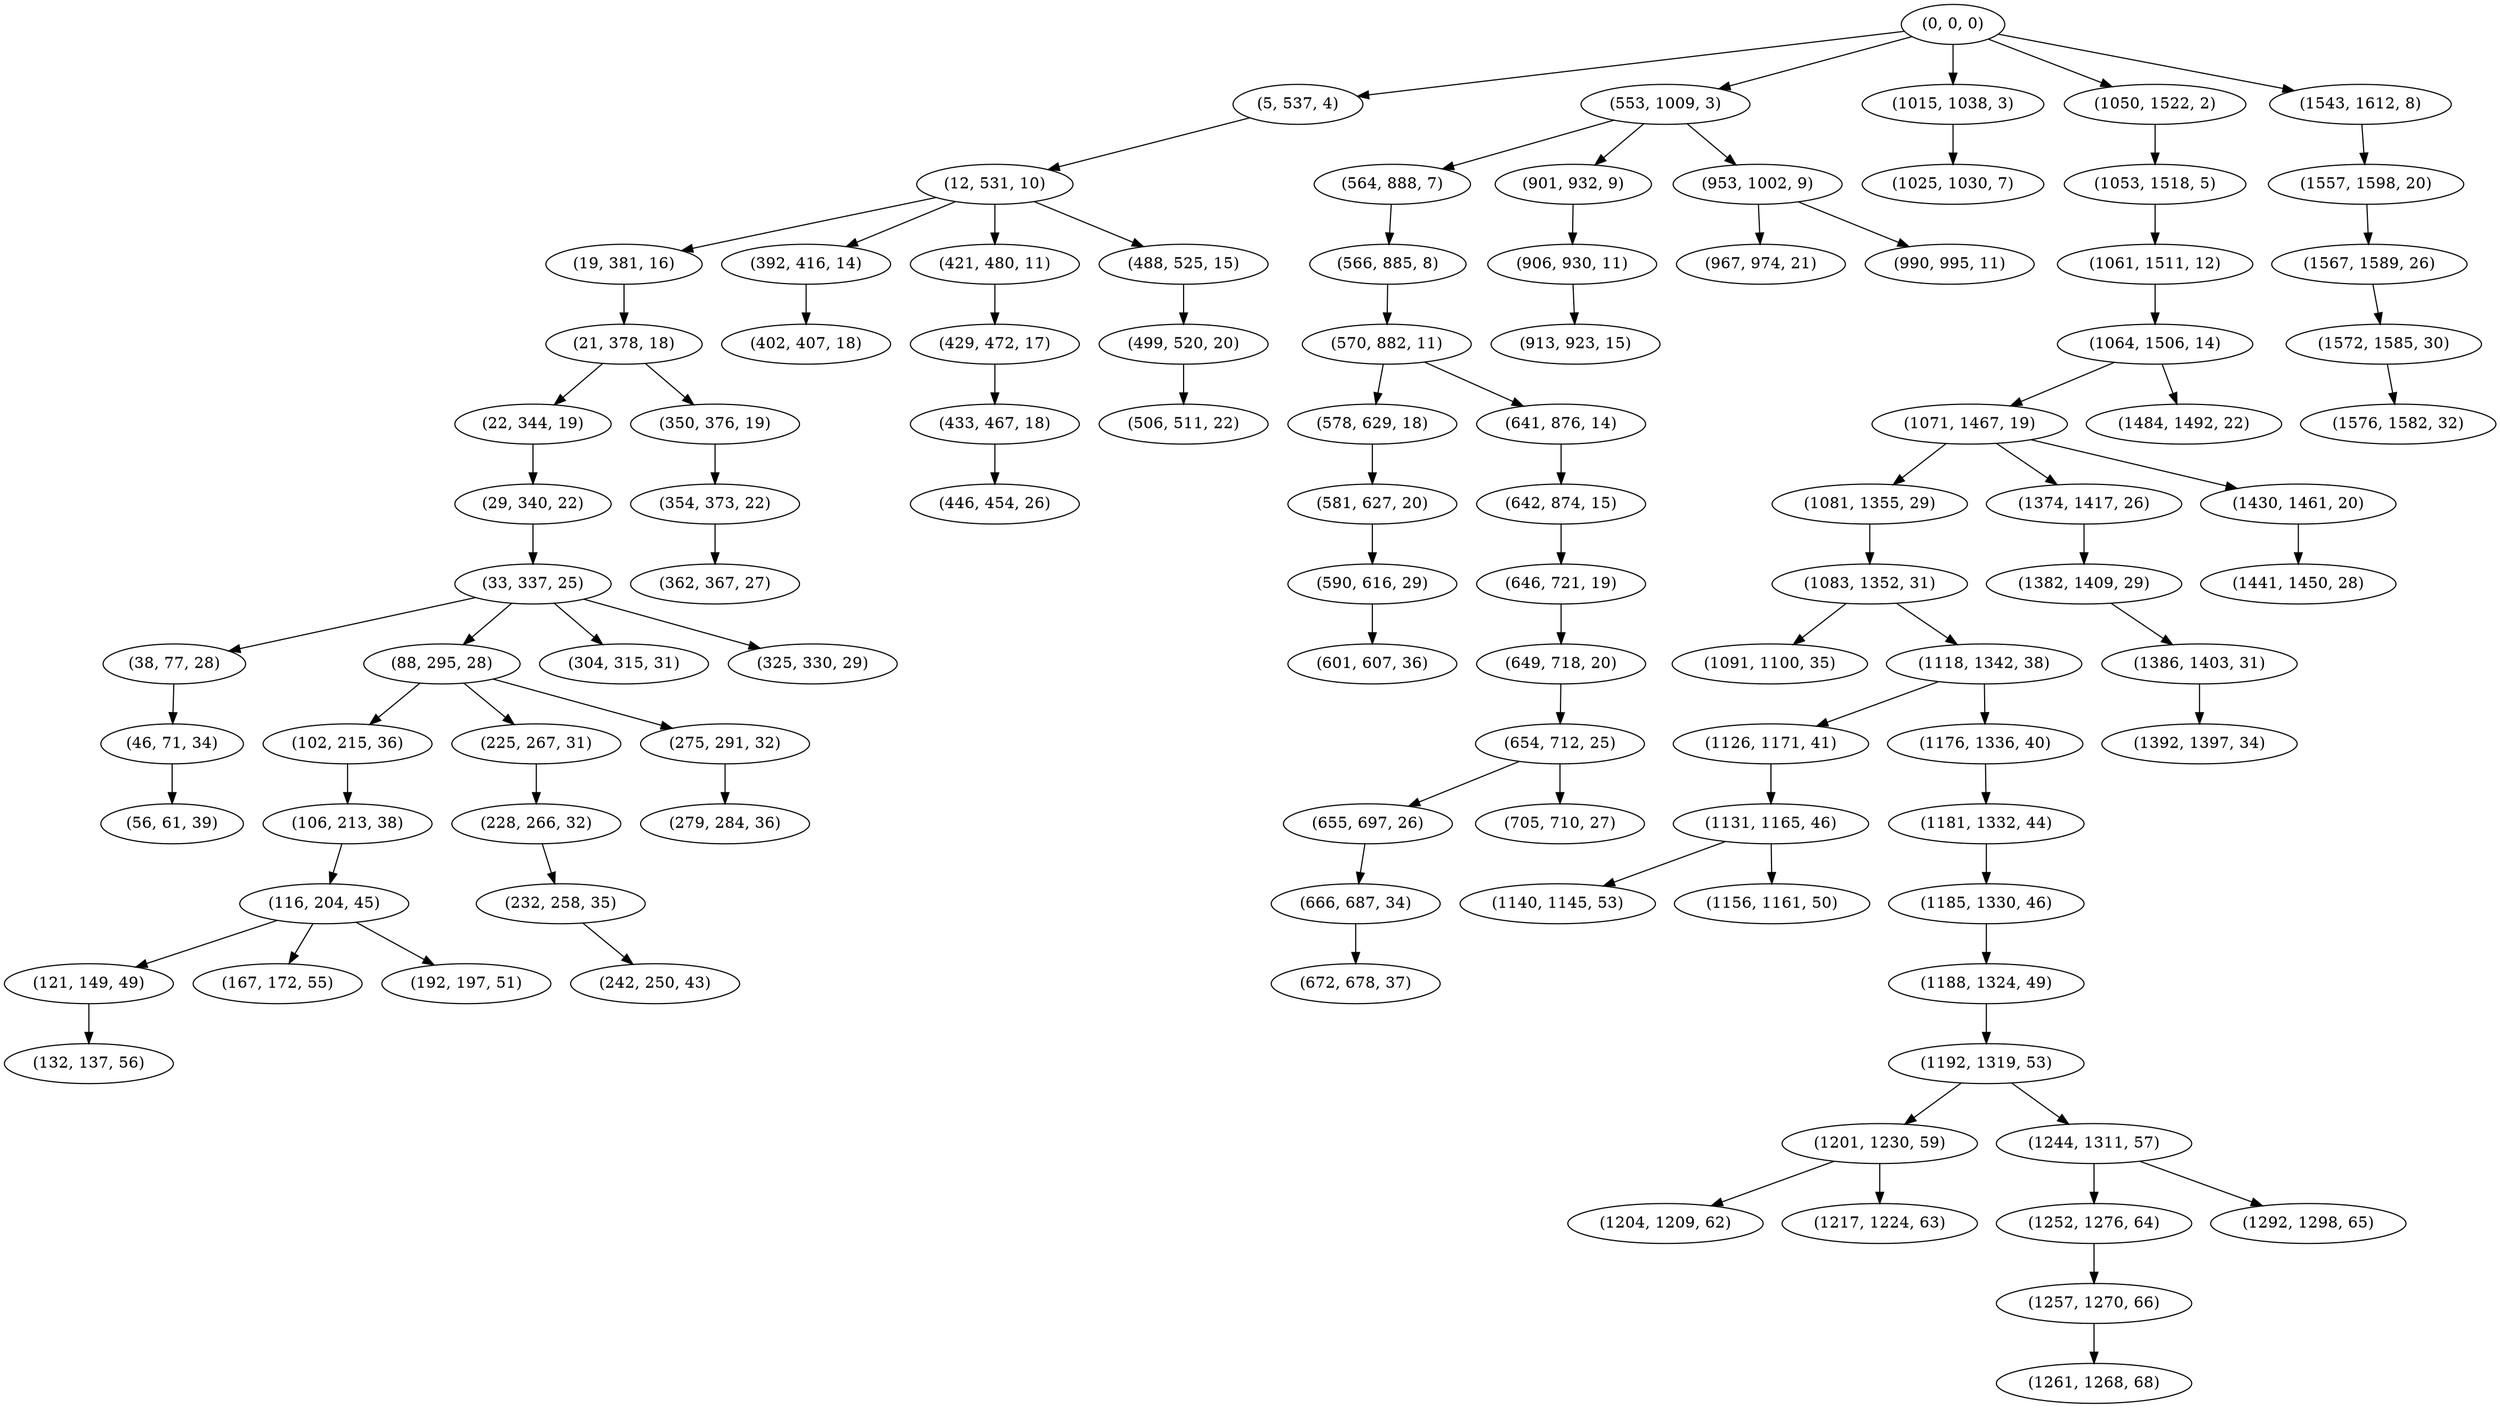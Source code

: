 digraph tree {
    "(0, 0, 0)";
    "(5, 537, 4)";
    "(12, 531, 10)";
    "(19, 381, 16)";
    "(21, 378, 18)";
    "(22, 344, 19)";
    "(29, 340, 22)";
    "(33, 337, 25)";
    "(38, 77, 28)";
    "(46, 71, 34)";
    "(56, 61, 39)";
    "(88, 295, 28)";
    "(102, 215, 36)";
    "(106, 213, 38)";
    "(116, 204, 45)";
    "(121, 149, 49)";
    "(132, 137, 56)";
    "(167, 172, 55)";
    "(192, 197, 51)";
    "(225, 267, 31)";
    "(228, 266, 32)";
    "(232, 258, 35)";
    "(242, 250, 43)";
    "(275, 291, 32)";
    "(279, 284, 36)";
    "(304, 315, 31)";
    "(325, 330, 29)";
    "(350, 376, 19)";
    "(354, 373, 22)";
    "(362, 367, 27)";
    "(392, 416, 14)";
    "(402, 407, 18)";
    "(421, 480, 11)";
    "(429, 472, 17)";
    "(433, 467, 18)";
    "(446, 454, 26)";
    "(488, 525, 15)";
    "(499, 520, 20)";
    "(506, 511, 22)";
    "(553, 1009, 3)";
    "(564, 888, 7)";
    "(566, 885, 8)";
    "(570, 882, 11)";
    "(578, 629, 18)";
    "(581, 627, 20)";
    "(590, 616, 29)";
    "(601, 607, 36)";
    "(641, 876, 14)";
    "(642, 874, 15)";
    "(646, 721, 19)";
    "(649, 718, 20)";
    "(654, 712, 25)";
    "(655, 697, 26)";
    "(666, 687, 34)";
    "(672, 678, 37)";
    "(705, 710, 27)";
    "(901, 932, 9)";
    "(906, 930, 11)";
    "(913, 923, 15)";
    "(953, 1002, 9)";
    "(967, 974, 21)";
    "(990, 995, 11)";
    "(1015, 1038, 3)";
    "(1025, 1030, 7)";
    "(1050, 1522, 2)";
    "(1053, 1518, 5)";
    "(1061, 1511, 12)";
    "(1064, 1506, 14)";
    "(1071, 1467, 19)";
    "(1081, 1355, 29)";
    "(1083, 1352, 31)";
    "(1091, 1100, 35)";
    "(1118, 1342, 38)";
    "(1126, 1171, 41)";
    "(1131, 1165, 46)";
    "(1140, 1145, 53)";
    "(1156, 1161, 50)";
    "(1176, 1336, 40)";
    "(1181, 1332, 44)";
    "(1185, 1330, 46)";
    "(1188, 1324, 49)";
    "(1192, 1319, 53)";
    "(1201, 1230, 59)";
    "(1204, 1209, 62)";
    "(1217, 1224, 63)";
    "(1244, 1311, 57)";
    "(1252, 1276, 64)";
    "(1257, 1270, 66)";
    "(1261, 1268, 68)";
    "(1292, 1298, 65)";
    "(1374, 1417, 26)";
    "(1382, 1409, 29)";
    "(1386, 1403, 31)";
    "(1392, 1397, 34)";
    "(1430, 1461, 20)";
    "(1441, 1450, 28)";
    "(1484, 1492, 22)";
    "(1543, 1612, 8)";
    "(1557, 1598, 20)";
    "(1567, 1589, 26)";
    "(1572, 1585, 30)";
    "(1576, 1582, 32)";
    "(0, 0, 0)" -> "(5, 537, 4)";
    "(0, 0, 0)" -> "(553, 1009, 3)";
    "(0, 0, 0)" -> "(1015, 1038, 3)";
    "(0, 0, 0)" -> "(1050, 1522, 2)";
    "(0, 0, 0)" -> "(1543, 1612, 8)";
    "(5, 537, 4)" -> "(12, 531, 10)";
    "(12, 531, 10)" -> "(19, 381, 16)";
    "(12, 531, 10)" -> "(392, 416, 14)";
    "(12, 531, 10)" -> "(421, 480, 11)";
    "(12, 531, 10)" -> "(488, 525, 15)";
    "(19, 381, 16)" -> "(21, 378, 18)";
    "(21, 378, 18)" -> "(22, 344, 19)";
    "(21, 378, 18)" -> "(350, 376, 19)";
    "(22, 344, 19)" -> "(29, 340, 22)";
    "(29, 340, 22)" -> "(33, 337, 25)";
    "(33, 337, 25)" -> "(38, 77, 28)";
    "(33, 337, 25)" -> "(88, 295, 28)";
    "(33, 337, 25)" -> "(304, 315, 31)";
    "(33, 337, 25)" -> "(325, 330, 29)";
    "(38, 77, 28)" -> "(46, 71, 34)";
    "(46, 71, 34)" -> "(56, 61, 39)";
    "(88, 295, 28)" -> "(102, 215, 36)";
    "(88, 295, 28)" -> "(225, 267, 31)";
    "(88, 295, 28)" -> "(275, 291, 32)";
    "(102, 215, 36)" -> "(106, 213, 38)";
    "(106, 213, 38)" -> "(116, 204, 45)";
    "(116, 204, 45)" -> "(121, 149, 49)";
    "(116, 204, 45)" -> "(167, 172, 55)";
    "(116, 204, 45)" -> "(192, 197, 51)";
    "(121, 149, 49)" -> "(132, 137, 56)";
    "(225, 267, 31)" -> "(228, 266, 32)";
    "(228, 266, 32)" -> "(232, 258, 35)";
    "(232, 258, 35)" -> "(242, 250, 43)";
    "(275, 291, 32)" -> "(279, 284, 36)";
    "(350, 376, 19)" -> "(354, 373, 22)";
    "(354, 373, 22)" -> "(362, 367, 27)";
    "(392, 416, 14)" -> "(402, 407, 18)";
    "(421, 480, 11)" -> "(429, 472, 17)";
    "(429, 472, 17)" -> "(433, 467, 18)";
    "(433, 467, 18)" -> "(446, 454, 26)";
    "(488, 525, 15)" -> "(499, 520, 20)";
    "(499, 520, 20)" -> "(506, 511, 22)";
    "(553, 1009, 3)" -> "(564, 888, 7)";
    "(553, 1009, 3)" -> "(901, 932, 9)";
    "(553, 1009, 3)" -> "(953, 1002, 9)";
    "(564, 888, 7)" -> "(566, 885, 8)";
    "(566, 885, 8)" -> "(570, 882, 11)";
    "(570, 882, 11)" -> "(578, 629, 18)";
    "(570, 882, 11)" -> "(641, 876, 14)";
    "(578, 629, 18)" -> "(581, 627, 20)";
    "(581, 627, 20)" -> "(590, 616, 29)";
    "(590, 616, 29)" -> "(601, 607, 36)";
    "(641, 876, 14)" -> "(642, 874, 15)";
    "(642, 874, 15)" -> "(646, 721, 19)";
    "(646, 721, 19)" -> "(649, 718, 20)";
    "(649, 718, 20)" -> "(654, 712, 25)";
    "(654, 712, 25)" -> "(655, 697, 26)";
    "(654, 712, 25)" -> "(705, 710, 27)";
    "(655, 697, 26)" -> "(666, 687, 34)";
    "(666, 687, 34)" -> "(672, 678, 37)";
    "(901, 932, 9)" -> "(906, 930, 11)";
    "(906, 930, 11)" -> "(913, 923, 15)";
    "(953, 1002, 9)" -> "(967, 974, 21)";
    "(953, 1002, 9)" -> "(990, 995, 11)";
    "(1015, 1038, 3)" -> "(1025, 1030, 7)";
    "(1050, 1522, 2)" -> "(1053, 1518, 5)";
    "(1053, 1518, 5)" -> "(1061, 1511, 12)";
    "(1061, 1511, 12)" -> "(1064, 1506, 14)";
    "(1064, 1506, 14)" -> "(1071, 1467, 19)";
    "(1064, 1506, 14)" -> "(1484, 1492, 22)";
    "(1071, 1467, 19)" -> "(1081, 1355, 29)";
    "(1071, 1467, 19)" -> "(1374, 1417, 26)";
    "(1071, 1467, 19)" -> "(1430, 1461, 20)";
    "(1081, 1355, 29)" -> "(1083, 1352, 31)";
    "(1083, 1352, 31)" -> "(1091, 1100, 35)";
    "(1083, 1352, 31)" -> "(1118, 1342, 38)";
    "(1118, 1342, 38)" -> "(1126, 1171, 41)";
    "(1118, 1342, 38)" -> "(1176, 1336, 40)";
    "(1126, 1171, 41)" -> "(1131, 1165, 46)";
    "(1131, 1165, 46)" -> "(1140, 1145, 53)";
    "(1131, 1165, 46)" -> "(1156, 1161, 50)";
    "(1176, 1336, 40)" -> "(1181, 1332, 44)";
    "(1181, 1332, 44)" -> "(1185, 1330, 46)";
    "(1185, 1330, 46)" -> "(1188, 1324, 49)";
    "(1188, 1324, 49)" -> "(1192, 1319, 53)";
    "(1192, 1319, 53)" -> "(1201, 1230, 59)";
    "(1192, 1319, 53)" -> "(1244, 1311, 57)";
    "(1201, 1230, 59)" -> "(1204, 1209, 62)";
    "(1201, 1230, 59)" -> "(1217, 1224, 63)";
    "(1244, 1311, 57)" -> "(1252, 1276, 64)";
    "(1244, 1311, 57)" -> "(1292, 1298, 65)";
    "(1252, 1276, 64)" -> "(1257, 1270, 66)";
    "(1257, 1270, 66)" -> "(1261, 1268, 68)";
    "(1374, 1417, 26)" -> "(1382, 1409, 29)";
    "(1382, 1409, 29)" -> "(1386, 1403, 31)";
    "(1386, 1403, 31)" -> "(1392, 1397, 34)";
    "(1430, 1461, 20)" -> "(1441, 1450, 28)";
    "(1543, 1612, 8)" -> "(1557, 1598, 20)";
    "(1557, 1598, 20)" -> "(1567, 1589, 26)";
    "(1567, 1589, 26)" -> "(1572, 1585, 30)";
    "(1572, 1585, 30)" -> "(1576, 1582, 32)";
}
